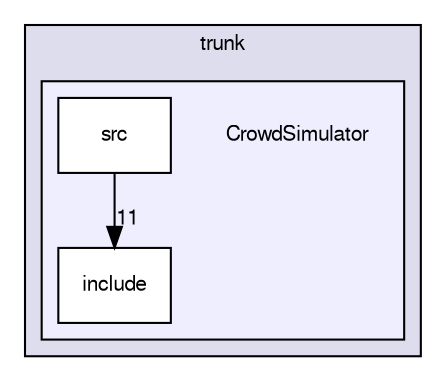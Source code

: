 digraph "CrowdSimulator" {
  compound=true
  node [ fontsize="10", fontname="FreeSans"];
  edge [ labelfontsize="10", labelfontname="FreeSans"];
  subgraph clusterdir_05608cc7c6dfefdf63ffef3d56657bb8 {
    graph [ bgcolor="#ddddee", pencolor="black", label="trunk" fontname="FreeSans", fontsize="10", URL="dir_05608cc7c6dfefdf63ffef3d56657bb8.html"]
  subgraph clusterdir_788896bc7341c6dba3de0c617ab6c278 {
    graph [ bgcolor="#eeeeff", pencolor="black", label="" URL="dir_788896bc7341c6dba3de0c617ab6c278.html"];
    dir_788896bc7341c6dba3de0c617ab6c278 [shape=plaintext label="CrowdSimulator"];
    dir_91b716c4b3666e217c2a73a0d7283947 [shape=box label="include" color="black" fillcolor="white" style="filled" URL="dir_91b716c4b3666e217c2a73a0d7283947.html"];
    dir_b31fdbb6edf9375098027524a32935b0 [shape=box label="src" color="black" fillcolor="white" style="filled" URL="dir_b31fdbb6edf9375098027524a32935b0.html"];
  }
  }
  dir_b31fdbb6edf9375098027524a32935b0->dir_91b716c4b3666e217c2a73a0d7283947 [headlabel="11", labeldistance=1.5 headhref="dir_000005_000006.html"];
}
